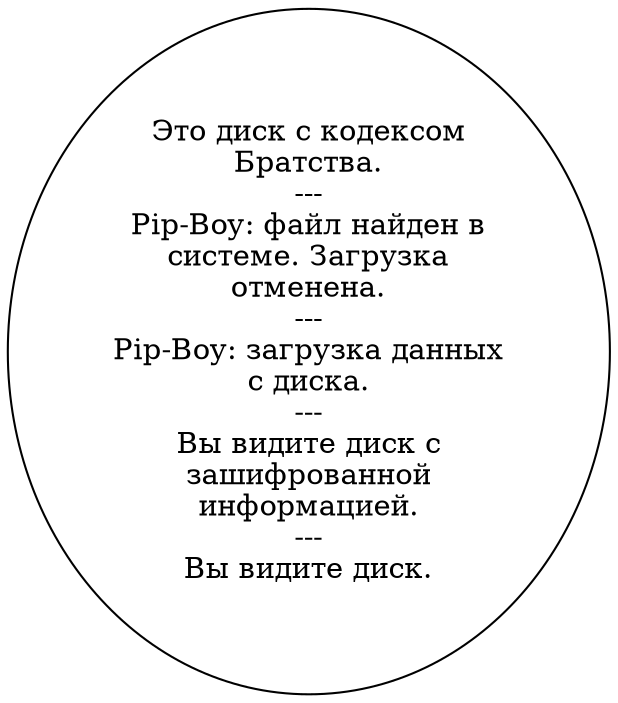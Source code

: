 digraph codedisk {
  "start" [style=filled       fillcolor="#FFFFFF"       color="#000000"]
  "start" [label="Это диск с кодексом\nБратства.\n---\nPip-Boy: файл найден в\nсистеме. Загрузка\nотменена.\n---\nPip-Boy: загрузка данных\nс диска.\n---\nВы видите диск с\nзашифрованной\nинформацией.\n---\nВы видите диск."]
}